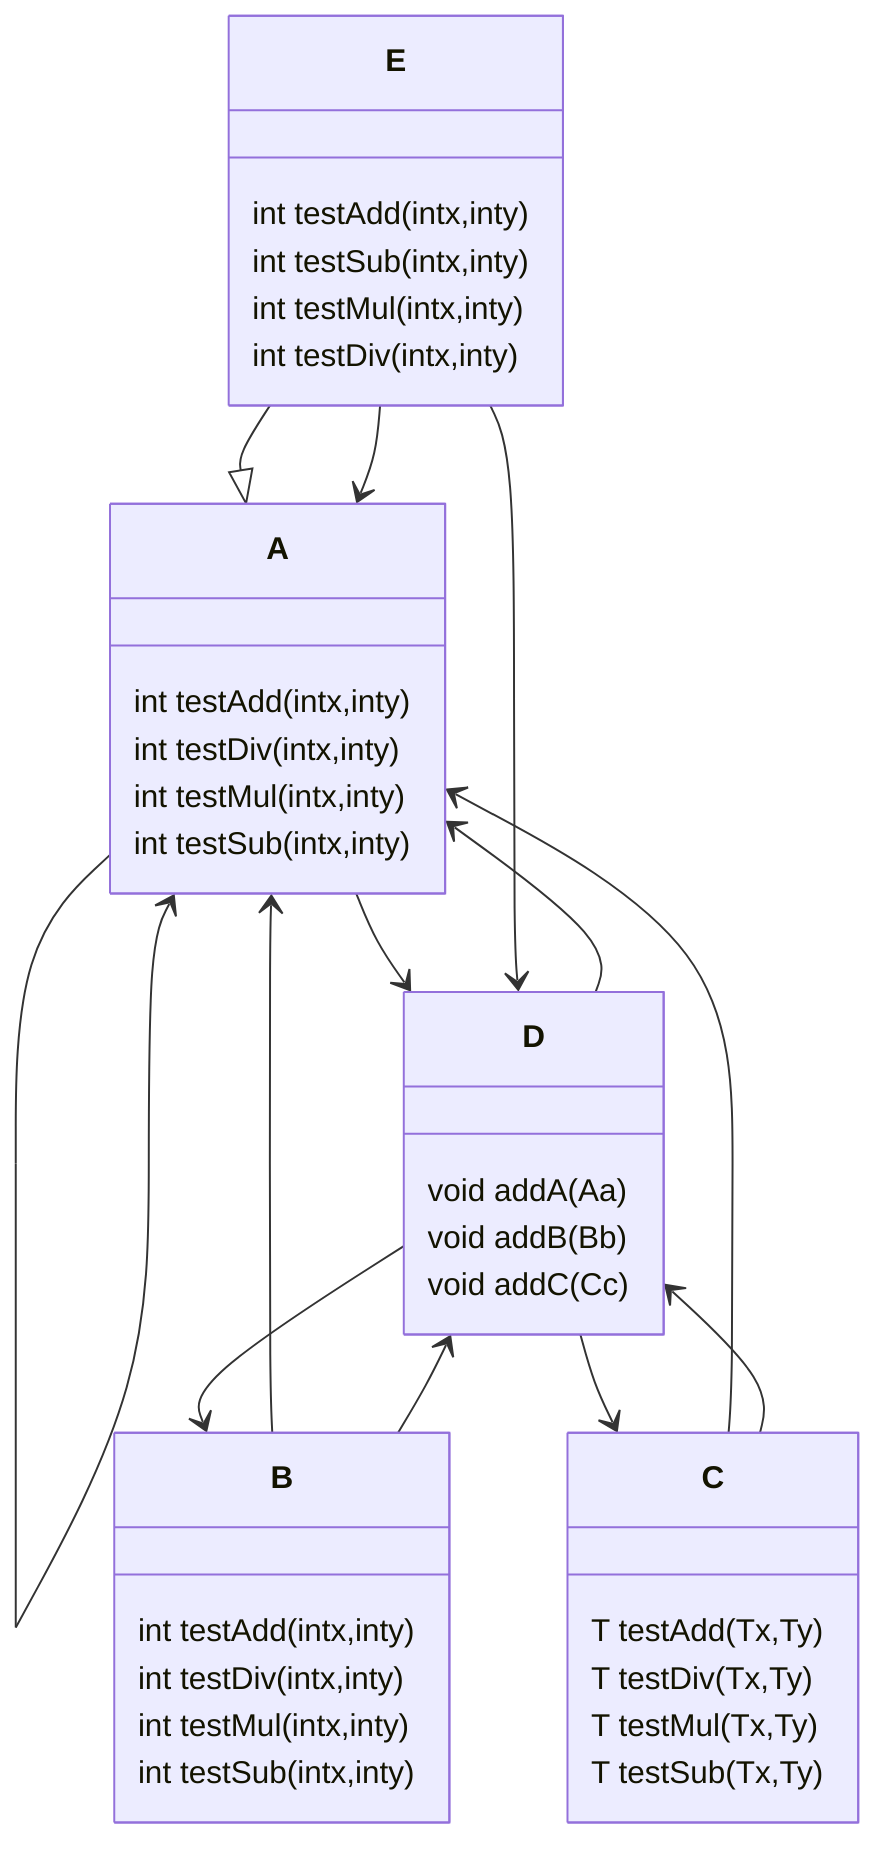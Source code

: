 classDiagram
class A {
  int testAdd(intx,inty)
  int testDiv(intx,inty)
  int testMul(intx,inty)
  int testSub(intx,inty)
}
class B {
  int testAdd(intx,inty)
  int testDiv(intx,inty)
  int testMul(intx,inty)
  int testSub(intx,inty)
}
class C {
  T testAdd(Tx,Ty)
  T testDiv(Tx,Ty)
  T testMul(Tx,Ty)
  T testSub(Tx,Ty)
}
class E {
  int testAdd(intx,inty)
  int testSub(intx,inty)
  int testMul(intx,inty)
  int testDiv(intx,inty)
}
class D {
  void addA(Aa)
  void addB(Bb)
  void addC(C<int>c)
}
E --|> A
A --> A
A --> D
B --> A
B --> D
C --> A
C --> D
E --> A
E --> D
D --> A
D --> B
D --> C